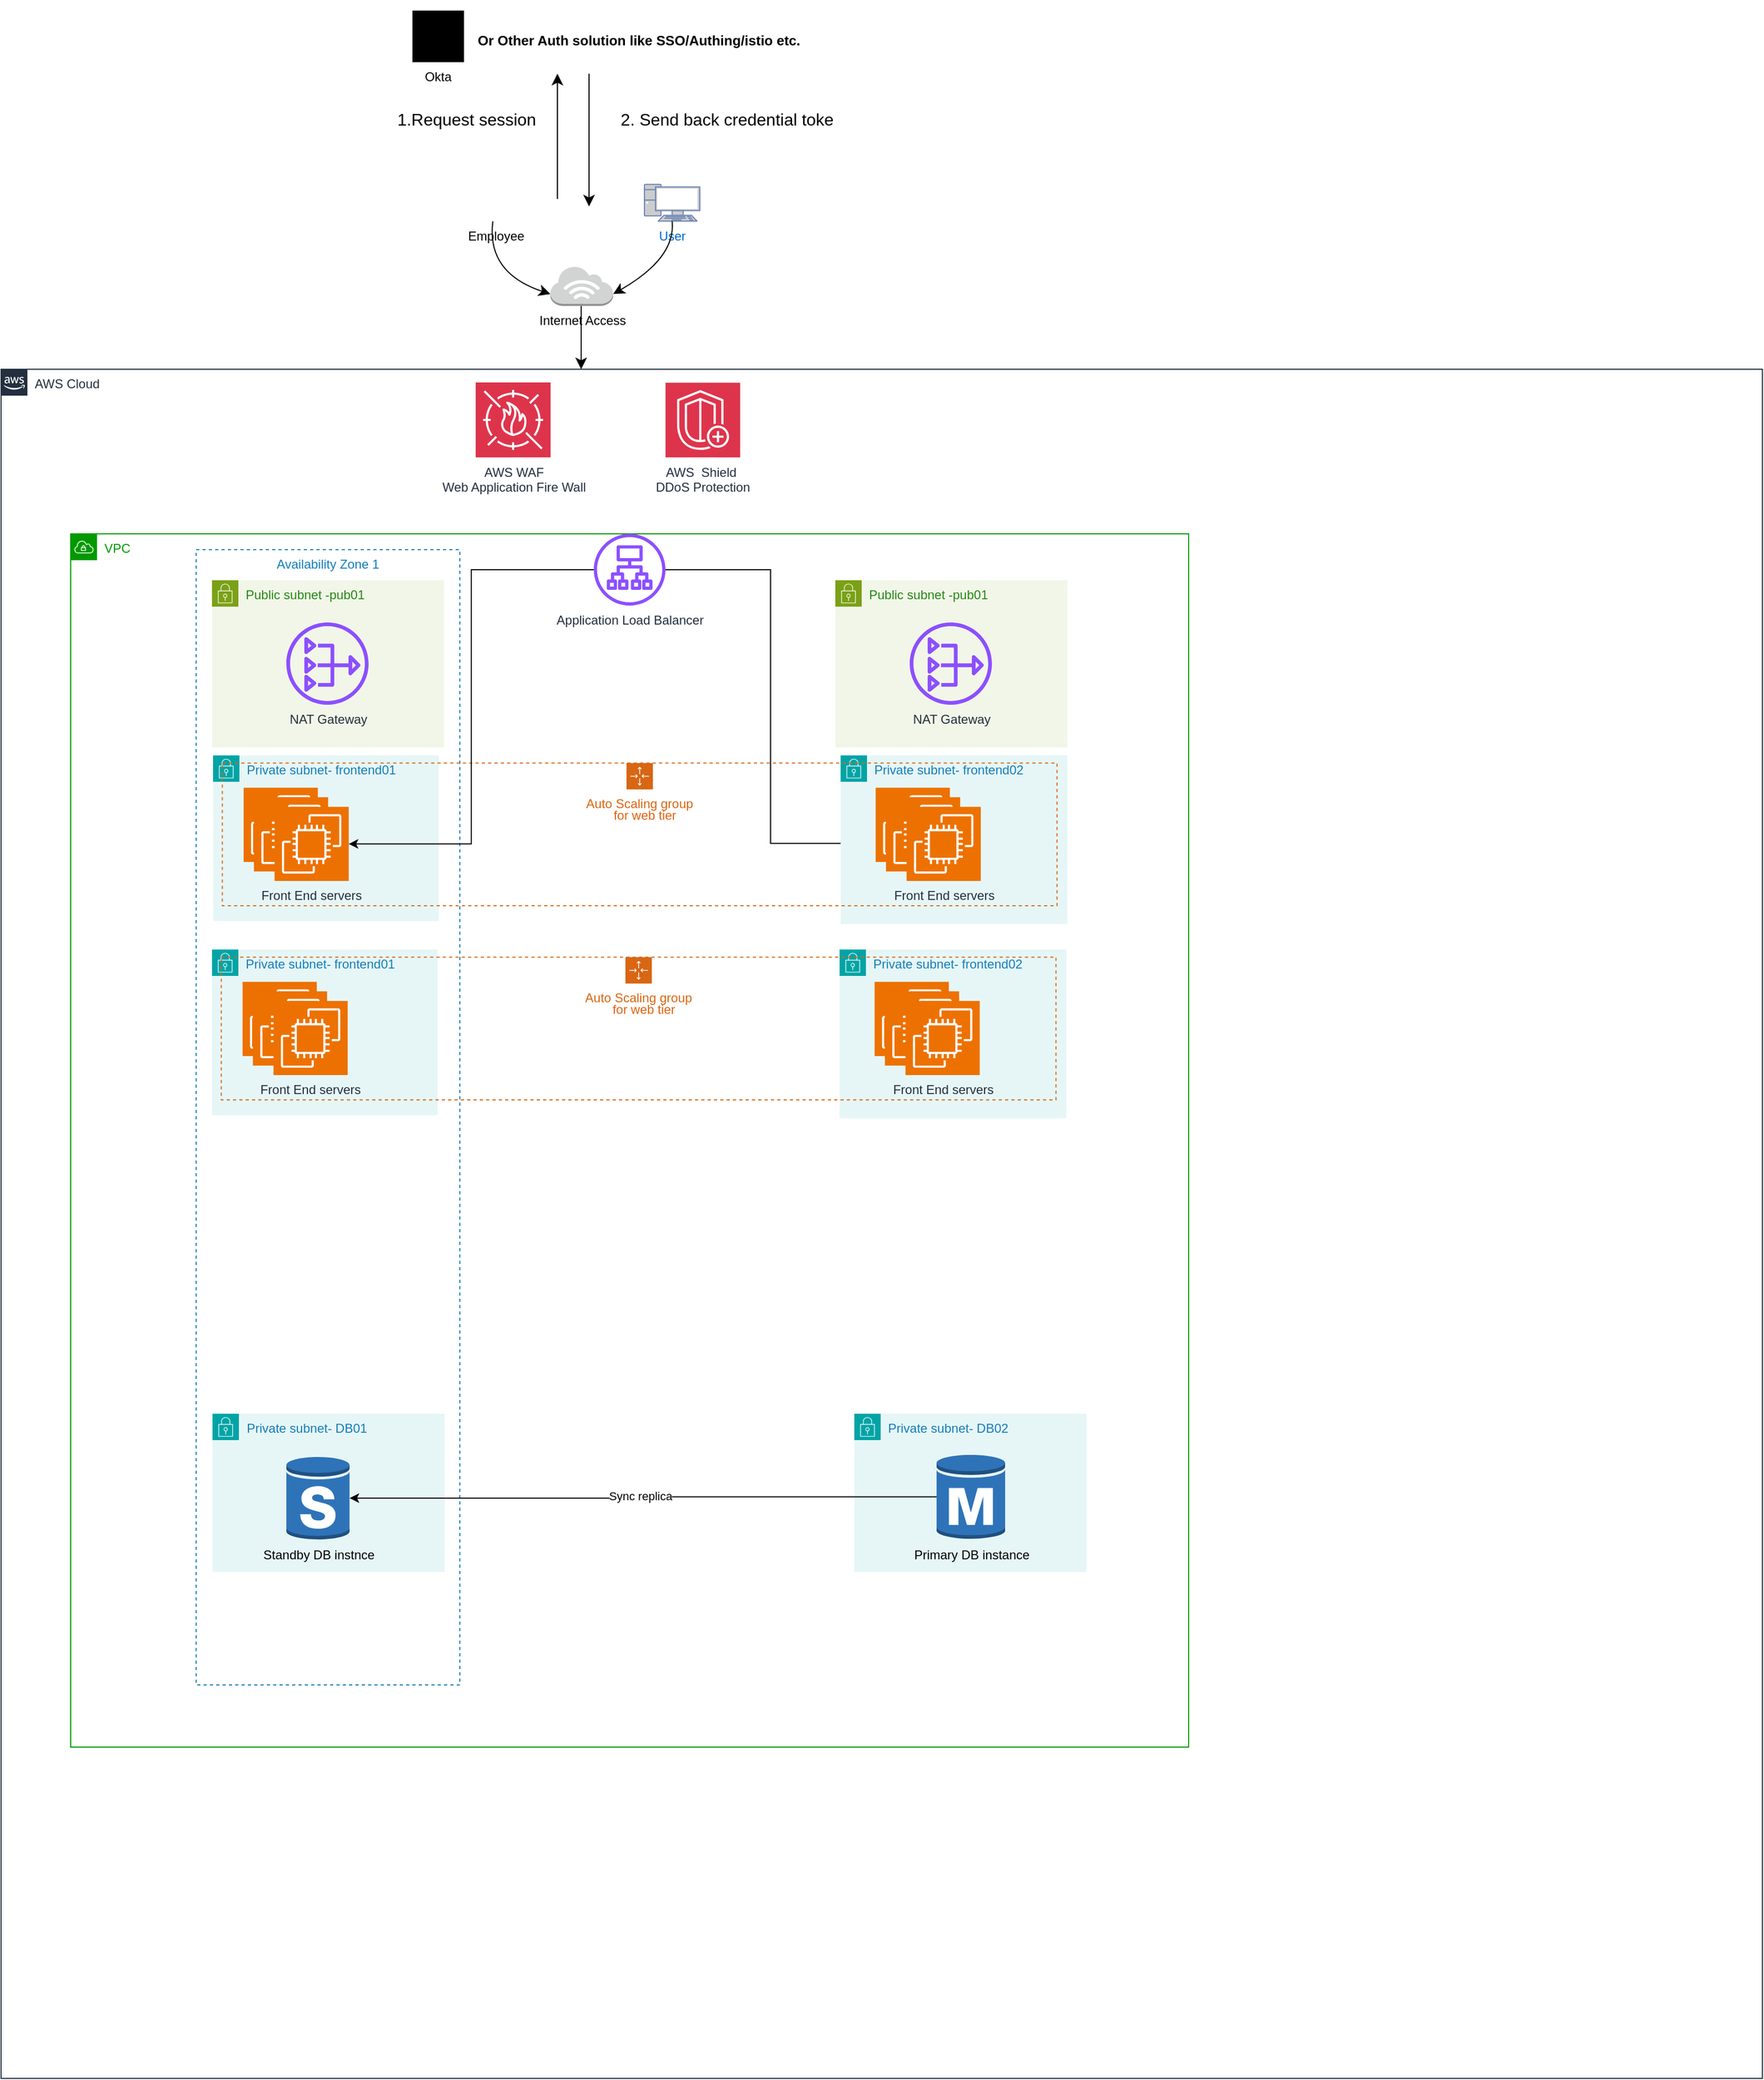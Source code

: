 <mxfile version="26.0.11">
  <diagram id="Ht1M8jgEwFfnCIfOTk4-" name="Page-1">
    <mxGraphModel dx="2603" dy="1612" grid="1" gridSize="10" guides="1" tooltips="1" connect="1" arrows="1" fold="1" page="1" pageScale="1" pageWidth="1169" pageHeight="827" math="0" shadow="0">
      <root>
        <mxCell id="0" />
        <mxCell id="1" parent="0" />
        <mxCell id="UEzPUAAOIrF-is8g5C7q-74" value="AWS Cloud" style="points=[[0,0],[0.25,0],[0.5,0],[0.75,0],[1,0],[1,0.25],[1,0.5],[1,0.75],[1,1],[0.75,1],[0.5,1],[0.25,1],[0,1],[0,0.75],[0,0.5],[0,0.25]];outlineConnect=0;gradientColor=none;html=1;whiteSpace=wrap;fontSize=12;fontStyle=0;shape=mxgraph.aws4.group;grIcon=mxgraph.aws4.group_aws_cloud_alt;strokeColor=#232F3E;fillColor=none;verticalAlign=top;align=left;spacingLeft=30;fontColor=#232F3E;dashed=0;labelBackgroundColor=#ffffff;container=1;pointerEvents=0;collapsible=0;recursiveResize=0;" parent="1" vertex="1">
          <mxGeometry x="-430" y="-30" width="1670" height="1620" as="geometry" />
        </mxCell>
        <mxCell id="_MgAOBy6feDtOFkJu5NF-125" value="Availability Zone 1" style="fillColor=none;strokeColor=#147EBA;dashed=1;verticalAlign=top;fontStyle=0;fontColor=#147EBA;whiteSpace=wrap;html=1;" parent="UEzPUAAOIrF-is8g5C7q-74" vertex="1">
          <mxGeometry x="185" y="171" width="250" height="1076" as="geometry" />
        </mxCell>
        <mxCell id="_MgAOBy6feDtOFkJu5NF-143" value="VPC" style="sketch=0;outlineConnect=0;gradientColor=none;html=1;whiteSpace=wrap;fontSize=12;fontStyle=0;shape=mxgraph.aws4.group;grIcon=mxgraph.aws4.group_vpc;strokeColor=#009900;fillColor=none;verticalAlign=top;align=left;spacingLeft=30;fontColor=#009900;dashed=0;" parent="UEzPUAAOIrF-is8g5C7q-74" vertex="1">
          <mxGeometry x="66" y="156" width="1060" height="1150" as="geometry" />
        </mxCell>
        <mxCell id="_MgAOBy6feDtOFkJu5NF-24" value="Private subnet- DB01" style="points=[[0,0],[0.25,0],[0.5,0],[0.75,0],[1,0],[1,0.25],[1,0.5],[1,0.75],[1,1],[0.75,1],[0.5,1],[0.25,1],[0,1],[0,0.75],[0,0.5],[0,0.25]];outlineConnect=0;gradientColor=none;html=1;whiteSpace=wrap;fontSize=12;fontStyle=0;container=1;pointerEvents=0;collapsible=0;recursiveResize=0;shape=mxgraph.aws4.group;grIcon=mxgraph.aws4.group_security_group;grStroke=0;strokeColor=#00A4A6;fillColor=#E6F6F7;verticalAlign=top;align=left;spacingLeft=30;fontColor=#147EBA;dashed=0;" parent="UEzPUAAOIrF-is8g5C7q-74" vertex="1">
          <mxGeometry x="200.5" y="990" width="220" height="150" as="geometry" />
        </mxCell>
        <mxCell id="_MgAOBy6feDtOFkJu5NF-70" value="Standby DB instnce" style="outlineConnect=0;dashed=0;verticalLabelPosition=bottom;verticalAlign=top;align=center;html=1;shape=mxgraph.aws3.rds_db_instance_standby_multi_az;fillColor=#2E73B8;gradientColor=none;" parent="_MgAOBy6feDtOFkJu5NF-24" vertex="1">
          <mxGeometry x="70" y="40" width="60" height="80" as="geometry" />
        </mxCell>
        <mxCell id="_MgAOBy6feDtOFkJu5NF-28" value="Application Load Balancer" style="sketch=0;outlineConnect=0;fontColor=#232F3E;gradientColor=none;fillColor=#8C4FFF;strokeColor=none;dashed=0;verticalLabelPosition=bottom;verticalAlign=top;align=center;html=1;fontSize=12;fontStyle=0;aspect=fixed;pointerEvents=1;shape=mxgraph.aws4.application_load_balancer;" parent="UEzPUAAOIrF-is8g5C7q-74" vertex="1">
          <mxGeometry x="562" y="156" width="68" height="68" as="geometry" />
        </mxCell>
        <mxCell id="_MgAOBy6feDtOFkJu5NF-73" value="Private subnet- DB02&lt;div&gt;&lt;br&gt;&lt;/div&gt;" style="points=[[0,0],[0.25,0],[0.5,0],[0.75,0],[1,0],[1,0.25],[1,0.5],[1,0.75],[1,1],[0.75,1],[0.5,1],[0.25,1],[0,1],[0,0.75],[0,0.5],[0,0.25]];outlineConnect=0;gradientColor=none;html=1;whiteSpace=wrap;fontSize=12;fontStyle=0;container=1;pointerEvents=0;collapsible=0;recursiveResize=0;shape=mxgraph.aws4.group;grIcon=mxgraph.aws4.group_security_group;grStroke=0;strokeColor=#00A4A6;fillColor=#E6F6F7;verticalAlign=top;align=left;spacingLeft=30;fontColor=#147EBA;dashed=0;" parent="UEzPUAAOIrF-is8g5C7q-74" vertex="1">
          <mxGeometry x="809" y="990" width="220" height="150" as="geometry" />
        </mxCell>
        <mxCell id="_MgAOBy6feDtOFkJu5NF-75" value="Primary DB instance" style="outlineConnect=0;dashed=0;verticalLabelPosition=bottom;verticalAlign=top;align=center;html=1;shape=mxgraph.aws3.rds_db_instance;fillColor=#2E73B8;gradientColor=none;" parent="UEzPUAAOIrF-is8g5C7q-74" vertex="1">
          <mxGeometry x="887" y="1027.5" width="65" height="82.5" as="geometry" />
        </mxCell>
        <mxCell id="_MgAOBy6feDtOFkJu5NF-77" style="edgeStyle=orthogonalEdgeStyle;rounded=0;orthogonalLoop=1;jettySize=auto;html=1;entryX=1;entryY=0.5;entryDx=0;entryDy=0;entryPerimeter=0;" parent="UEzPUAAOIrF-is8g5C7q-74" source="_MgAOBy6feDtOFkJu5NF-75" target="_MgAOBy6feDtOFkJu5NF-70" edge="1">
          <mxGeometry relative="1" as="geometry">
            <mxPoint x="340" y="1069" as="targetPoint" />
          </mxGeometry>
        </mxCell>
        <mxCell id="_MgAOBy6feDtOFkJu5NF-78" value="Sync replica" style="edgeLabel;html=1;align=center;verticalAlign=middle;resizable=0;points=[];" parent="_MgAOBy6feDtOFkJu5NF-77" vertex="1" connectable="0">
          <mxGeometry x="0.014" y="-2" relative="1" as="geometry">
            <mxPoint as="offset" />
          </mxGeometry>
        </mxCell>
        <mxCell id="_MgAOBy6feDtOFkJu5NF-128" style="edgeStyle=orthogonalEdgeStyle;rounded=0;orthogonalLoop=1;jettySize=auto;html=1;entryX=0;entryY=0.75;entryDx=0;entryDy=0;entryPerimeter=0;" parent="UEzPUAAOIrF-is8g5C7q-74" source="_MgAOBy6feDtOFkJu5NF-28" edge="1" target="6-wo6CA7XKE2UaLxaIhD-33">
          <mxGeometry relative="1" as="geometry">
            <mxPoint x="700.75" y="220" as="targetPoint" />
            <Array as="points" />
            <mxPoint x="700.75" y="287.999" as="sourcePoint" />
          </mxGeometry>
        </mxCell>
        <mxCell id="_MgAOBy6feDtOFkJu5NF-3" value="AWS WAF&lt;br&gt;Web Application Fire Wall" style="sketch=0;points=[[0,0,0],[0.25,0,0],[0.5,0,0],[0.75,0,0],[1,0,0],[0,1,0],[0.25,1,0],[0.5,1,0],[0.75,1,0],[1,1,0],[0,0.25,0],[0,0.5,0],[0,0.75,0],[1,0.25,0],[1,0.5,0],[1,0.75,0]];outlineConnect=0;fontColor=#232F3E;fillColor=#DD344C;strokeColor=#ffffff;dashed=0;verticalLabelPosition=bottom;verticalAlign=top;align=center;html=1;fontSize=12;fontStyle=0;aspect=fixed;shape=mxgraph.aws4.resourceIcon;resIcon=mxgraph.aws4.waf;" parent="UEzPUAAOIrF-is8g5C7q-74" vertex="1">
          <mxGeometry x="450" y="12.5" width="71" height="71" as="geometry" />
        </mxCell>
        <mxCell id="6-wo6CA7XKE2UaLxaIhD-21" value="AWS&amp;nbsp; Shield&amp;nbsp;&lt;br&gt;DDoS Protection" style="sketch=0;points=[[0,0,0],[0.25,0,0],[0.5,0,0],[0.75,0,0],[1,0,0],[0,1,0],[0.25,1,0],[0.5,1,0],[0.75,1,0],[1,1,0],[0,0.25,0],[0,0.5,0],[0,0.75,0],[1,0.25,0],[1,0.5,0],[1,0.75,0]];outlineConnect=0;fontColor=#232F3E;fillColor=#DD344C;strokeColor=#ffffff;dashed=0;verticalLabelPosition=bottom;verticalAlign=top;align=center;html=1;fontSize=12;fontStyle=0;aspect=fixed;shape=mxgraph.aws4.resourceIcon;resIcon=mxgraph.aws4.shield;" parent="UEzPUAAOIrF-is8g5C7q-74" vertex="1">
          <mxGeometry x="630" y="12.75" width="70.75" height="70.75" as="geometry" />
        </mxCell>
        <mxCell id="6-wo6CA7XKE2UaLxaIhD-48" value="Public subnet -pub01&lt;div&gt;&lt;br&gt;&lt;/div&gt;" style="points=[[0,0],[0.25,0],[0.5,0],[0.75,0],[1,0],[1,0.25],[1,0.5],[1,0.75],[1,1],[0.75,1],[0.5,1],[0.25,1],[0,1],[0,0.75],[0,0.5],[0,0.25]];outlineConnect=0;gradientColor=none;html=1;whiteSpace=wrap;fontSize=12;fontStyle=0;container=1;pointerEvents=0;collapsible=0;recursiveResize=0;shape=mxgraph.aws4.group;grIcon=mxgraph.aws4.group_security_group;grStroke=0;strokeColor=#7AA116;fillColor=#F2F6E8;verticalAlign=top;align=left;spacingLeft=30;fontColor=#248814;dashed=0;" parent="UEzPUAAOIrF-is8g5C7q-74" vertex="1">
          <mxGeometry x="200" y="200" width="220" height="158.5" as="geometry" />
        </mxCell>
        <mxCell id="6-wo6CA7XKE2UaLxaIhD-49" value="NAT Gateway&lt;div&gt;&lt;br&gt;&lt;/div&gt;" style="sketch=0;outlineConnect=0;fontColor=#232F3E;gradientColor=none;fillColor=#8C4FFF;strokeColor=none;dashed=0;verticalLabelPosition=bottom;verticalAlign=top;align=center;html=1;fontSize=12;fontStyle=0;aspect=fixed;pointerEvents=1;shape=mxgraph.aws4.nat_gateway;" parent="6-wo6CA7XKE2UaLxaIhD-48" vertex="1">
          <mxGeometry x="70.5" y="40" width="78" height="78" as="geometry" />
        </mxCell>
        <mxCell id="vOZcsts-n8bVb5NV--et-2" value="" style="group" vertex="1" connectable="0" parent="UEzPUAAOIrF-is8g5C7q-74">
          <mxGeometry x="201" y="366" width="810" height="184" as="geometry" />
        </mxCell>
        <mxCell id="_MgAOBy6feDtOFkJu5NF-21" value="Private subnet- frontend01" style="points=[[0,0],[0.25,0],[0.5,0],[0.75,0],[1,0],[1,0.25],[1,0.5],[1,0.75],[1,1],[0.75,1],[0.5,1],[0.25,1],[0,1],[0,0.75],[0,0.5],[0,0.25]];outlineConnect=0;gradientColor=none;html=1;whiteSpace=wrap;fontSize=12;fontStyle=0;container=1;pointerEvents=0;collapsible=0;recursiveResize=0;shape=mxgraph.aws4.group;grIcon=mxgraph.aws4.group_security_group;grStroke=0;strokeColor=#00A4A6;fillColor=#E6F6F7;verticalAlign=top;align=left;spacingLeft=30;fontColor=#147EBA;dashed=0;" parent="vOZcsts-n8bVb5NV--et-2" vertex="1">
          <mxGeometry width="213.975" height="156.941" as="geometry" />
        </mxCell>
        <mxCell id="_MgAOBy6feDtOFkJu5NF-25" value="Private subnet- frontend02" style="points=[[0,0],[0.25,0],[0.5,0],[0.75,0],[1,0],[1,0.25],[1,0.5],[1,0.75],[1,1],[0.75,1],[0.5,1],[0.25,1],[0,1],[0,0.75],[0,0.5],[0,0.25]];outlineConnect=0;gradientColor=none;html=1;whiteSpace=wrap;fontSize=12;fontStyle=0;container=1;pointerEvents=0;collapsible=0;recursiveResize=0;shape=mxgraph.aws4.group;grIcon=mxgraph.aws4.group_security_group;grStroke=0;strokeColor=#00A4A6;fillColor=#E6F6F7;verticalAlign=top;align=left;spacingLeft=30;fontColor=#147EBA;dashed=0;" parent="vOZcsts-n8bVb5NV--et-2" vertex="1">
          <mxGeometry x="595.03" width="214.97" height="160" as="geometry" />
        </mxCell>
        <mxCell id="6-wo6CA7XKE2UaLxaIhD-33" value="" style="sketch=0;points=[[0,0,0],[0.25,0,0],[0.5,0,0],[0.75,0,0],[1,0,0],[0,1,0],[0.25,1,0],[0.5,1,0],[0.75,1,0],[1,1,0],[0,0.25,0],[0,0.5,0],[0,0.75,0],[1,0.25,0],[1,0.5,0],[1,0.75,0]];outlineConnect=0;fontColor=#232F3E;fillColor=#ED7100;strokeColor=#ffffff;dashed=0;verticalLabelPosition=bottom;verticalAlign=top;align=center;html=1;fontSize=12;fontStyle=0;aspect=fixed;shape=mxgraph.aws4.resourceIcon;resIcon=mxgraph.aws4.ec2;" parent="vOZcsts-n8bVb5NV--et-2" vertex="1">
          <mxGeometry x="628.245" y="30.667" width="70.353" height="70.353" as="geometry" />
        </mxCell>
        <mxCell id="6-wo6CA7XKE2UaLxaIhD-34" value="" style="sketch=0;points=[[0,0,0],[0.25,0,0],[0.5,0,0],[0.75,0,0],[1,0,0],[0,1,0],[0.25,1,0],[0.5,1,0],[0.75,1,0],[1,1,0],[0,0.25,0],[0,0.5,0],[0,0.75,0],[1,0.25,0],[1,0.5,0],[1,0.75,0]];outlineConnect=0;fontColor=#232F3E;fillColor=#ED7100;strokeColor=#ffffff;dashed=0;verticalLabelPosition=bottom;verticalAlign=top;align=center;html=1;fontSize=12;fontStyle=0;aspect=fixed;shape=mxgraph.aws4.resourceIcon;resIcon=mxgraph.aws4.ec2;" parent="vOZcsts-n8bVb5NV--et-2" vertex="1">
          <mxGeometry x="638.016" y="39.686" width="70.353" height="70.353" as="geometry" />
        </mxCell>
        <mxCell id="6-wo6CA7XKE2UaLxaIhD-35" value="Front End servers" style="sketch=0;points=[[0,0,0],[0.25,0,0],[0.5,0,0],[0.75,0,0],[1,0,0],[0,1,0],[0.25,1,0],[0.5,1,0],[0.75,1,0],[1,1,0],[0,0.25,0],[0,0.5,0],[0,0.75,0],[1,0.25,0],[1,0.5,0],[1,0.75,0]];outlineConnect=0;fontColor=#232F3E;fillColor=#ED7100;strokeColor=#ffffff;dashed=0;verticalLabelPosition=bottom;verticalAlign=top;align=center;html=1;fontSize=12;fontStyle=0;aspect=fixed;shape=mxgraph.aws4.resourceIcon;resIcon=mxgraph.aws4.ec2;" parent="vOZcsts-n8bVb5NV--et-2" vertex="1">
          <mxGeometry x="657.557" y="48.706" width="70.353" height="70.353" as="geometry" />
        </mxCell>
        <mxCell id="_MgAOBy6feDtOFkJu5NF-130" value="Auto Scaling group" style="points=[[0,0],[0.25,0],[0.5,0],[0.75,0],[1,0],[1,0.25],[1,0.5],[1,0.75],[1,1],[0.75,1],[0.5,1],[0.25,1],[0,1],[0,0.75],[0,0.5],[0,0.25]];outlineConnect=0;gradientColor=none;html=1;whiteSpace=wrap;fontSize=12;fontStyle=0;container=1;pointerEvents=0;collapsible=0;recursiveResize=0;shape=mxgraph.aws4.groupCenter;grIcon=mxgraph.aws4.group_auto_scaling_group;grStroke=1;strokeColor=#D86613;fillColor=none;verticalAlign=top;align=center;fontColor=#D86613;dashed=1;spacingTop=25;" parent="vOZcsts-n8bVb5NV--et-2" vertex="1">
          <mxGeometry x="8.793" y="7.216" width="791.413" height="135.294" as="geometry" />
        </mxCell>
        <mxCell id="6-wo6CA7XKE2UaLxaIhD-50" value="for web tier" style="text;html=1;align=center;verticalAlign=middle;whiteSpace=wrap;rounded=0;fontColor=light-dark(#df6311, #ededed);" parent="_MgAOBy6feDtOFkJu5NF-130" vertex="1">
          <mxGeometry x="337.083" y="36.078" width="127.017" height="27.059" as="geometry" />
        </mxCell>
        <mxCell id="vOZcsts-n8bVb5NV--et-28" value="" style="group" vertex="1" connectable="0" parent="vOZcsts-n8bVb5NV--et-2">
          <mxGeometry x="28.995" y="30.667" width="99.665" height="88.392" as="geometry" />
        </mxCell>
        <mxCell id="vOZcsts-n8bVb5NV--et-29" value="" style="sketch=0;points=[[0,0,0],[0.25,0,0],[0.5,0,0],[0.75,0,0],[1,0,0],[0,1,0],[0.25,1,0],[0.5,1,0],[0.75,1,0],[1,1,0],[0,0.25,0],[0,0.5,0],[0,0.75,0],[1,0.25,0],[1,0.5,0],[1,0.75,0]];outlineConnect=0;fontColor=#232F3E;fillColor=#ED7100;strokeColor=#ffffff;dashed=0;verticalLabelPosition=bottom;verticalAlign=top;align=center;html=1;fontSize=12;fontStyle=0;aspect=fixed;shape=mxgraph.aws4.resourceIcon;resIcon=mxgraph.aws4.ec2;" vertex="1" parent="vOZcsts-n8bVb5NV--et-28">
          <mxGeometry width="70.353" height="70.353" as="geometry" />
        </mxCell>
        <mxCell id="vOZcsts-n8bVb5NV--et-30" value="" style="sketch=0;points=[[0,0,0],[0.25,0,0],[0.5,0,0],[0.75,0,0],[1,0,0],[0,1,0],[0.25,1,0],[0.5,1,0],[0.75,1,0],[1,1,0],[0,0.25,0],[0,0.5,0],[0,0.75,0],[1,0.25,0],[1,0.5,0],[1,0.75,0]];outlineConnect=0;fontColor=#232F3E;fillColor=#ED7100;strokeColor=#ffffff;dashed=0;verticalLabelPosition=bottom;verticalAlign=top;align=center;html=1;fontSize=12;fontStyle=0;aspect=fixed;shape=mxgraph.aws4.resourceIcon;resIcon=mxgraph.aws4.ec2;" vertex="1" parent="vOZcsts-n8bVb5NV--et-28">
          <mxGeometry x="9.771" y="9.02" width="70.353" height="70.353" as="geometry" />
        </mxCell>
        <mxCell id="vOZcsts-n8bVb5NV--et-31" value="Front End servers" style="sketch=0;points=[[0,0,0],[0.25,0,0],[0.5,0,0],[0.75,0,0],[1,0,0],[0,1,0],[0.25,1,0],[0.5,1,0],[0.75,1,0],[1,1,0],[0,0.25,0],[0,0.5,0],[0,0.75,0],[1,0.25,0],[1,0.5,0],[1,0.75,0]];outlineConnect=0;fontColor=#232F3E;fillColor=#ED7100;strokeColor=#ffffff;dashed=0;verticalLabelPosition=bottom;verticalAlign=top;align=center;html=1;fontSize=12;fontStyle=0;aspect=fixed;shape=mxgraph.aws4.resourceIcon;resIcon=mxgraph.aws4.ec2;" vertex="1" parent="vOZcsts-n8bVb5NV--et-28">
          <mxGeometry x="29.312" y="18.039" width="70.353" height="70.353" as="geometry" />
        </mxCell>
        <mxCell id="6-wo6CA7XKE2UaLxaIhD-43" style="edgeStyle=orthogonalEdgeStyle;rounded=0;orthogonalLoop=1;jettySize=auto;html=1;" parent="UEzPUAAOIrF-is8g5C7q-74" source="_MgAOBy6feDtOFkJu5NF-28" target="_MgAOBy6feDtOFkJu5NF-143" edge="1">
          <mxGeometry relative="1" as="geometry">
            <mxPoint x="877" y="469" as="targetPoint" />
            <Array as="points">
              <mxPoint x="330" y="460" />
              <mxPoint x="330" y="460" />
            </Array>
            <mxPoint x="618" y="215" as="sourcePoint" />
          </mxGeometry>
        </mxCell>
        <mxCell id="vOZcsts-n8bVb5NV--et-21" value="Public subnet -pub01&lt;div&gt;&lt;br&gt;&lt;/div&gt;" style="points=[[0,0],[0.25,0],[0.5,0],[0.75,0],[1,0],[1,0.25],[1,0.5],[1,0.75],[1,1],[0.75,1],[0.5,1],[0.25,1],[0,1],[0,0.75],[0,0.5],[0,0.25]];outlineConnect=0;gradientColor=none;html=1;whiteSpace=wrap;fontSize=12;fontStyle=0;container=1;pointerEvents=0;collapsible=0;recursiveResize=0;shape=mxgraph.aws4.group;grIcon=mxgraph.aws4.group_security_group;grStroke=0;strokeColor=#7AA116;fillColor=#F2F6E8;verticalAlign=top;align=left;spacingLeft=30;fontColor=#248814;dashed=0;" vertex="1" parent="UEzPUAAOIrF-is8g5C7q-74">
          <mxGeometry x="791" y="200" width="220" height="158.5" as="geometry" />
        </mxCell>
        <mxCell id="vOZcsts-n8bVb5NV--et-22" value="NAT Gateway&lt;div&gt;&lt;br&gt;&lt;/div&gt;" style="sketch=0;outlineConnect=0;fontColor=#232F3E;gradientColor=none;fillColor=#8C4FFF;strokeColor=none;dashed=0;verticalLabelPosition=bottom;verticalAlign=top;align=center;html=1;fontSize=12;fontStyle=0;aspect=fixed;pointerEvents=1;shape=mxgraph.aws4.nat_gateway;" vertex="1" parent="vOZcsts-n8bVb5NV--et-21">
          <mxGeometry x="70.5" y="40" width="78" height="78" as="geometry" />
        </mxCell>
        <mxCell id="vOZcsts-n8bVb5NV--et-33" value="" style="group" vertex="1" connectable="0" parent="UEzPUAAOIrF-is8g5C7q-74">
          <mxGeometry x="200" y="550" width="810" height="184" as="geometry" />
        </mxCell>
        <mxCell id="vOZcsts-n8bVb5NV--et-34" value="Private subnet- frontend01" style="points=[[0,0],[0.25,0],[0.5,0],[0.75,0],[1,0],[1,0.25],[1,0.5],[1,0.75],[1,1],[0.75,1],[0.5,1],[0.25,1],[0,1],[0,0.75],[0,0.5],[0,0.25]];outlineConnect=0;gradientColor=none;html=1;whiteSpace=wrap;fontSize=12;fontStyle=0;container=1;pointerEvents=0;collapsible=0;recursiveResize=0;shape=mxgraph.aws4.group;grIcon=mxgraph.aws4.group_security_group;grStroke=0;strokeColor=#00A4A6;fillColor=#E6F6F7;verticalAlign=top;align=left;spacingLeft=30;fontColor=#147EBA;dashed=0;" vertex="1" parent="vOZcsts-n8bVb5NV--et-33">
          <mxGeometry width="213.975" height="156.941" as="geometry" />
        </mxCell>
        <mxCell id="vOZcsts-n8bVb5NV--et-35" value="Private subnet- frontend02" style="points=[[0,0],[0.25,0],[0.5,0],[0.75,0],[1,0],[1,0.25],[1,0.5],[1,0.75],[1,1],[0.75,1],[0.5,1],[0.25,1],[0,1],[0,0.75],[0,0.5],[0,0.25]];outlineConnect=0;gradientColor=none;html=1;whiteSpace=wrap;fontSize=12;fontStyle=0;container=1;pointerEvents=0;collapsible=0;recursiveResize=0;shape=mxgraph.aws4.group;grIcon=mxgraph.aws4.group_security_group;grStroke=0;strokeColor=#00A4A6;fillColor=#E6F6F7;verticalAlign=top;align=left;spacingLeft=30;fontColor=#147EBA;dashed=0;" vertex="1" parent="vOZcsts-n8bVb5NV--et-33">
          <mxGeometry x="595.03" width="214.97" height="160" as="geometry" />
        </mxCell>
        <mxCell id="vOZcsts-n8bVb5NV--et-36" value="" style="sketch=0;points=[[0,0,0],[0.25,0,0],[0.5,0,0],[0.75,0,0],[1,0,0],[0,1,0],[0.25,1,0],[0.5,1,0],[0.75,1,0],[1,1,0],[0,0.25,0],[0,0.5,0],[0,0.75,0],[1,0.25,0],[1,0.5,0],[1,0.75,0]];outlineConnect=0;fontColor=#232F3E;fillColor=#ED7100;strokeColor=#ffffff;dashed=0;verticalLabelPosition=bottom;verticalAlign=top;align=center;html=1;fontSize=12;fontStyle=0;aspect=fixed;shape=mxgraph.aws4.resourceIcon;resIcon=mxgraph.aws4.ec2;" vertex="1" parent="vOZcsts-n8bVb5NV--et-33">
          <mxGeometry x="628.245" y="30.667" width="70.353" height="70.353" as="geometry" />
        </mxCell>
        <mxCell id="vOZcsts-n8bVb5NV--et-37" value="" style="sketch=0;points=[[0,0,0],[0.25,0,0],[0.5,0,0],[0.75,0,0],[1,0,0],[0,1,0],[0.25,1,0],[0.5,1,0],[0.75,1,0],[1,1,0],[0,0.25,0],[0,0.5,0],[0,0.75,0],[1,0.25,0],[1,0.5,0],[1,0.75,0]];outlineConnect=0;fontColor=#232F3E;fillColor=#ED7100;strokeColor=#ffffff;dashed=0;verticalLabelPosition=bottom;verticalAlign=top;align=center;html=1;fontSize=12;fontStyle=0;aspect=fixed;shape=mxgraph.aws4.resourceIcon;resIcon=mxgraph.aws4.ec2;" vertex="1" parent="vOZcsts-n8bVb5NV--et-33">
          <mxGeometry x="638.016" y="39.686" width="70.353" height="70.353" as="geometry" />
        </mxCell>
        <mxCell id="vOZcsts-n8bVb5NV--et-38" value="Front End servers" style="sketch=0;points=[[0,0,0],[0.25,0,0],[0.5,0,0],[0.75,0,0],[1,0,0],[0,1,0],[0.25,1,0],[0.5,1,0],[0.75,1,0],[1,1,0],[0,0.25,0],[0,0.5,0],[0,0.75,0],[1,0.25,0],[1,0.5,0],[1,0.75,0]];outlineConnect=0;fontColor=#232F3E;fillColor=#ED7100;strokeColor=#ffffff;dashed=0;verticalLabelPosition=bottom;verticalAlign=top;align=center;html=1;fontSize=12;fontStyle=0;aspect=fixed;shape=mxgraph.aws4.resourceIcon;resIcon=mxgraph.aws4.ec2;" vertex="1" parent="vOZcsts-n8bVb5NV--et-33">
          <mxGeometry x="657.557" y="48.706" width="70.353" height="70.353" as="geometry" />
        </mxCell>
        <mxCell id="vOZcsts-n8bVb5NV--et-39" value="Auto Scaling group" style="points=[[0,0],[0.25,0],[0.5,0],[0.75,0],[1,0],[1,0.25],[1,0.5],[1,0.75],[1,1],[0.75,1],[0.5,1],[0.25,1],[0,1],[0,0.75],[0,0.5],[0,0.25]];outlineConnect=0;gradientColor=none;html=1;whiteSpace=wrap;fontSize=12;fontStyle=0;container=1;pointerEvents=0;collapsible=0;recursiveResize=0;shape=mxgraph.aws4.groupCenter;grIcon=mxgraph.aws4.group_auto_scaling_group;grStroke=1;strokeColor=#D86613;fillColor=none;verticalAlign=top;align=center;fontColor=#D86613;dashed=1;spacingTop=25;" vertex="1" parent="vOZcsts-n8bVb5NV--et-33">
          <mxGeometry x="8.793" y="7.216" width="791.413" height="135.294" as="geometry" />
        </mxCell>
        <mxCell id="vOZcsts-n8bVb5NV--et-40" value="for web tier" style="text;html=1;align=center;verticalAlign=middle;whiteSpace=wrap;rounded=0;fontColor=light-dark(#df6311, #ededed);" vertex="1" parent="vOZcsts-n8bVb5NV--et-39">
          <mxGeometry x="337.083" y="36.078" width="127.017" height="27.059" as="geometry" />
        </mxCell>
        <mxCell id="vOZcsts-n8bVb5NV--et-41" value="" style="group" vertex="1" connectable="0" parent="vOZcsts-n8bVb5NV--et-33">
          <mxGeometry x="28.995" y="30.667" width="99.665" height="88.392" as="geometry" />
        </mxCell>
        <mxCell id="vOZcsts-n8bVb5NV--et-42" value="" style="sketch=0;points=[[0,0,0],[0.25,0,0],[0.5,0,0],[0.75,0,0],[1,0,0],[0,1,0],[0.25,1,0],[0.5,1,0],[0.75,1,0],[1,1,0],[0,0.25,0],[0,0.5,0],[0,0.75,0],[1,0.25,0],[1,0.5,0],[1,0.75,0]];outlineConnect=0;fontColor=#232F3E;fillColor=#ED7100;strokeColor=#ffffff;dashed=0;verticalLabelPosition=bottom;verticalAlign=top;align=center;html=1;fontSize=12;fontStyle=0;aspect=fixed;shape=mxgraph.aws4.resourceIcon;resIcon=mxgraph.aws4.ec2;" vertex="1" parent="vOZcsts-n8bVb5NV--et-41">
          <mxGeometry width="70.353" height="70.353" as="geometry" />
        </mxCell>
        <mxCell id="vOZcsts-n8bVb5NV--et-43" value="" style="sketch=0;points=[[0,0,0],[0.25,0,0],[0.5,0,0],[0.75,0,0],[1,0,0],[0,1,0],[0.25,1,0],[0.5,1,0],[0.75,1,0],[1,1,0],[0,0.25,0],[0,0.5,0],[0,0.75,0],[1,0.25,0],[1,0.5,0],[1,0.75,0]];outlineConnect=0;fontColor=#232F3E;fillColor=#ED7100;strokeColor=#ffffff;dashed=0;verticalLabelPosition=bottom;verticalAlign=top;align=center;html=1;fontSize=12;fontStyle=0;aspect=fixed;shape=mxgraph.aws4.resourceIcon;resIcon=mxgraph.aws4.ec2;" vertex="1" parent="vOZcsts-n8bVb5NV--et-41">
          <mxGeometry x="9.771" y="9.02" width="70.353" height="70.353" as="geometry" />
        </mxCell>
        <mxCell id="vOZcsts-n8bVb5NV--et-44" value="Front End servers" style="sketch=0;points=[[0,0,0],[0.25,0,0],[0.5,0,0],[0.75,0,0],[1,0,0],[0,1,0],[0.25,1,0],[0.5,1,0],[0.75,1,0],[1,1,0],[0,0.25,0],[0,0.5,0],[0,0.75,0],[1,0.25,0],[1,0.5,0],[1,0.75,0]];outlineConnect=0;fontColor=#232F3E;fillColor=#ED7100;strokeColor=#ffffff;dashed=0;verticalLabelPosition=bottom;verticalAlign=top;align=center;html=1;fontSize=12;fontStyle=0;aspect=fixed;shape=mxgraph.aws4.resourceIcon;resIcon=mxgraph.aws4.ec2;" vertex="1" parent="vOZcsts-n8bVb5NV--et-41">
          <mxGeometry x="29.312" y="18.039" width="70.353" height="70.353" as="geometry" />
        </mxCell>
        <mxCell id="vOZcsts-n8bVb5NV--et-45" style="edgeStyle=orthogonalEdgeStyle;rounded=0;orthogonalLoop=1;jettySize=auto;html=1;entryX=1;entryY=0.5;entryDx=0;entryDy=0;entryPerimeter=0;" edge="1" parent="UEzPUAAOIrF-is8g5C7q-74" source="_MgAOBy6feDtOFkJu5NF-28" target="vOZcsts-n8bVb5NV--et-31">
          <mxGeometry relative="1" as="geometry">
            <mxPoint x="360.25" y="459" as="targetPoint" />
            <Array as="points" />
            <mxPoint x="161.25" y="200" as="sourcePoint" />
          </mxGeometry>
        </mxCell>
        <mxCell id="6-wo6CA7XKE2UaLxaIhD-18" value="" style="group" parent="1" vertex="1" connectable="0">
          <mxGeometry x="-60" y="-380" width="830" height="290" as="geometry" />
        </mxCell>
        <mxCell id="_MgAOBy6feDtOFkJu5NF-1" value="User" style="fontColor=#0066CC;verticalAlign=top;verticalLabelPosition=bottom;labelPosition=center;align=center;html=1;outlineConnect=0;fillColor=#CCCCCC;strokeColor=#6881B3;gradientColor=none;gradientDirection=north;strokeWidth=2;shape=mxgraph.networks.pc;" parent="6-wo6CA7XKE2UaLxaIhD-18" vertex="1">
          <mxGeometry x="240" y="174.699" width="52.5" height="34.94" as="geometry" />
        </mxCell>
        <mxCell id="6-wo6CA7XKE2UaLxaIhD-1" value="Okta" style="sketch=0;verticalLabelPosition=bottom;sketch=0;aspect=fixed;html=1;verticalAlign=top;strokeColor=none;fillColor=#000000;align=center;outlineConnect=0;pointerEvents=1;shape=mxgraph.citrix2.authentication_okta;" parent="6-wo6CA7XKE2UaLxaIhD-18" vertex="1">
          <mxGeometry x="20" y="10" width="48.916" height="48.916" as="geometry" />
        </mxCell>
        <mxCell id="6-wo6CA7XKE2UaLxaIhD-2" value="Employee" style="shape=image;html=1;verticalAlign=top;verticalLabelPosition=bottom;labelBackgroundColor=#ffffff;imageAspect=0;aspect=fixed;image=https://cdn0.iconfinder.com/data/icons/job-seeker/256/laptop_job_seeker_employee_unemployee_work_1-128.png" parent="6-wo6CA7XKE2UaLxaIhD-18" vertex="1">
          <mxGeometry x="75" y="160.723" width="48.916" height="48.916" as="geometry" />
        </mxCell>
        <mxCell id="6-wo6CA7XKE2UaLxaIhD-4" value="Internet Access&lt;div&gt;&lt;br&gt;&lt;/div&gt;" style="outlineConnect=0;dashed=0;verticalLabelPosition=bottom;verticalAlign=top;align=center;html=1;shape=mxgraph.aws3.internet_3;fillColor=#D2D3D3;gradientColor=none;" parent="6-wo6CA7XKE2UaLxaIhD-18" vertex="1">
          <mxGeometry x="150.75" y="252.265" width="59.625" height="37.735" as="geometry" />
        </mxCell>
        <mxCell id="6-wo6CA7XKE2UaLxaIhD-7" style="edgeStyle=none;curved=1;rounded=0;orthogonalLoop=1;jettySize=auto;html=1;entryX=0;entryY=0.7;entryDx=0;entryDy=0;entryPerimeter=0;fontSize=12;startSize=8;endSize=8;" parent="6-wo6CA7XKE2UaLxaIhD-18" source="6-wo6CA7XKE2UaLxaIhD-2" target="6-wo6CA7XKE2UaLxaIhD-4" edge="1">
          <mxGeometry relative="1" as="geometry">
            <Array as="points">
              <mxPoint x="90" y="258.554" />
            </Array>
          </mxGeometry>
        </mxCell>
        <mxCell id="6-wo6CA7XKE2UaLxaIhD-8" style="edgeStyle=none;curved=1;rounded=0;orthogonalLoop=1;jettySize=auto;html=1;exitX=0.5;exitY=1;exitDx=0;exitDy=0;exitPerimeter=0;entryX=1;entryY=0.7;entryDx=0;entryDy=0;entryPerimeter=0;fontSize=12;startSize=8;endSize=8;" parent="6-wo6CA7XKE2UaLxaIhD-18" source="_MgAOBy6feDtOFkJu5NF-1" target="6-wo6CA7XKE2UaLxaIhD-4" edge="1">
          <mxGeometry relative="1" as="geometry">
            <Array as="points">
              <mxPoint x="270" y="244.578" />
            </Array>
          </mxGeometry>
        </mxCell>
        <mxCell id="6-wo6CA7XKE2UaLxaIhD-12" value="" style="endArrow=classic;html=1;rounded=0;fontSize=12;startSize=8;endSize=8;curved=1;" parent="6-wo6CA7XKE2UaLxaIhD-18" edge="1">
          <mxGeometry width="50" height="50" relative="1" as="geometry">
            <mxPoint x="157.5" y="188.675" as="sourcePoint" />
            <mxPoint x="157.5" y="69.88" as="targetPoint" />
          </mxGeometry>
        </mxCell>
        <mxCell id="6-wo6CA7XKE2UaLxaIhD-13" value="" style="endArrow=classic;html=1;rounded=0;fontSize=12;startSize=8;endSize=8;curved=1;" parent="6-wo6CA7XKE2UaLxaIhD-18" edge="1">
          <mxGeometry width="50" height="50" relative="1" as="geometry">
            <mxPoint x="187.5" y="69.88" as="sourcePoint" />
            <mxPoint x="187.5" y="195.663" as="targetPoint" />
          </mxGeometry>
        </mxCell>
        <mxCell id="6-wo6CA7XKE2UaLxaIhD-15" value="1.Request session" style="text;html=1;align=center;verticalAlign=middle;resizable=0;points=[];autosize=1;strokeColor=none;fillColor=none;fontSize=16;" parent="6-wo6CA7XKE2UaLxaIhD-18" vertex="1">
          <mxGeometry x="-9.25" y="97.831" width="160" height="30" as="geometry" />
        </mxCell>
        <mxCell id="6-wo6CA7XKE2UaLxaIhD-17" value="2. Send back credential toke" style="text;html=1;align=center;verticalAlign=middle;resizable=0;points=[];autosize=1;strokeColor=none;fillColor=none;fontSize=16;" parent="6-wo6CA7XKE2UaLxaIhD-18" vertex="1">
          <mxGeometry x="202.5" y="97.831" width="230" height="30" as="geometry" />
        </mxCell>
        <mxCell id="6-wo6CA7XKE2UaLxaIhD-14" value="&lt;h1 style=&quot;margin-top: 0px;&quot;&gt;&lt;font style=&quot;font-size: 13px;&quot;&gt;Or Other Auth solution like SSO/Authing/istio etc.&lt;/font&gt;&lt;/h1&gt;" style="text;html=1;whiteSpace=wrap;overflow=hidden;rounded=0;" parent="6-wo6CA7XKE2UaLxaIhD-18" vertex="1">
          <mxGeometry x="80" y="13.97" width="340" height="83.86" as="geometry" />
        </mxCell>
        <mxCell id="6-wo6CA7XKE2UaLxaIhD-23" value="" style="endArrow=classic;html=1;rounded=0;fontSize=12;startSize=8;endSize=8;curved=1;" parent="6-wo6CA7XKE2UaLxaIhD-18" edge="1">
          <mxGeometry width="50" height="50" relative="1" as="geometry">
            <mxPoint x="180" y="290" as="sourcePoint" />
            <mxPoint x="180" y="350" as="targetPoint" />
          </mxGeometry>
        </mxCell>
      </root>
    </mxGraphModel>
  </diagram>
</mxfile>
